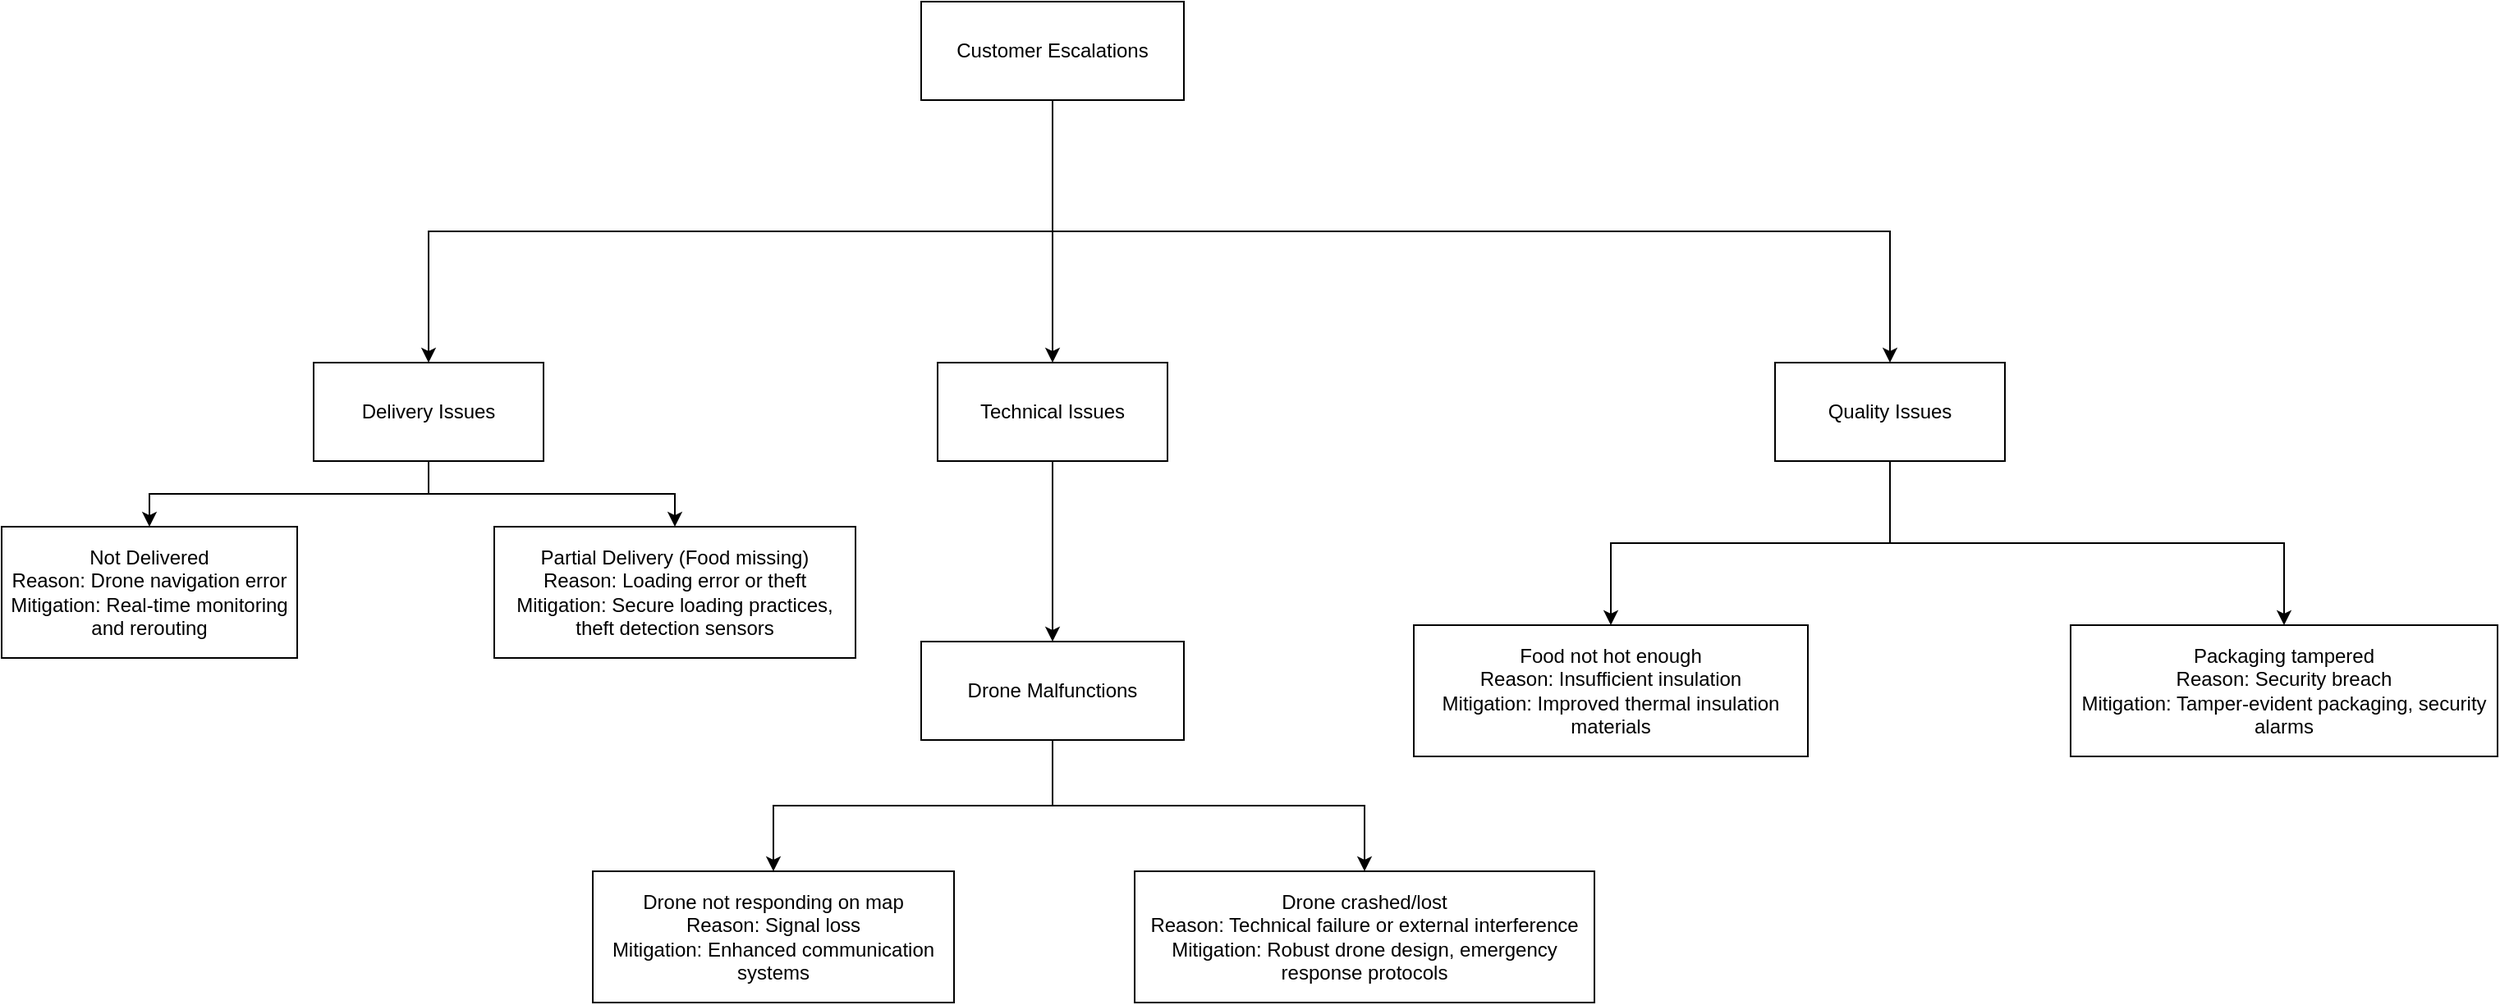 <mxfile version="24.6.2" type="github">
  <diagram name="Page-1" id="BI5JWG1uMbHf61hnUdrM">
    <mxGraphModel dx="1434" dy="705" grid="1" gridSize="10" guides="1" tooltips="1" connect="1" arrows="1" fold="1" page="1" pageScale="1" pageWidth="850" pageHeight="1100" math="0" shadow="0">
      <root>
        <mxCell id="0" />
        <mxCell id="1" parent="0" />
        <mxCell id="jteI3i1hh8Ab2ZWnCAN9-18" style="edgeStyle=orthogonalEdgeStyle;rounded=0;orthogonalLoop=1;jettySize=auto;html=1;exitX=0.5;exitY=1;exitDx=0;exitDy=0;" edge="1" parent="1" source="jteI3i1hh8Ab2ZWnCAN9-2" target="jteI3i1hh8Ab2ZWnCAN9-3">
          <mxGeometry relative="1" as="geometry" />
        </mxCell>
        <mxCell id="jteI3i1hh8Ab2ZWnCAN9-19" style="edgeStyle=orthogonalEdgeStyle;rounded=0;orthogonalLoop=1;jettySize=auto;html=1;exitX=0.5;exitY=1;exitDx=0;exitDy=0;" edge="1" parent="1" source="jteI3i1hh8Ab2ZWnCAN9-2" target="jteI3i1hh8Ab2ZWnCAN9-6">
          <mxGeometry relative="1" as="geometry" />
        </mxCell>
        <mxCell id="jteI3i1hh8Ab2ZWnCAN9-22" style="edgeStyle=orthogonalEdgeStyle;rounded=0;orthogonalLoop=1;jettySize=auto;html=1;exitX=0.5;exitY=1;exitDx=0;exitDy=0;" edge="1" parent="1" source="jteI3i1hh8Ab2ZWnCAN9-2" target="jteI3i1hh8Ab2ZWnCAN9-10">
          <mxGeometry relative="1" as="geometry" />
        </mxCell>
        <mxCell id="jteI3i1hh8Ab2ZWnCAN9-2" value="Customer Escalations" style="rounded=0;whiteSpace=wrap;html=1;align=center;" vertex="1" parent="1">
          <mxGeometry x="580" y="170" width="160" height="60" as="geometry" />
        </mxCell>
        <mxCell id="jteI3i1hh8Ab2ZWnCAN9-8" value="Drone not responding on map&#xa;Reason: Signal loss&#xa;Mitigation: Enhanced communication systems" style="rounded=0;whiteSpace=wrap;html=1;" vertex="1" parent="1">
          <mxGeometry x="380" y="700" width="220" height="80" as="geometry" />
        </mxCell>
        <mxCell id="jteI3i1hh8Ab2ZWnCAN9-20" style="edgeStyle=orthogonalEdgeStyle;rounded=0;orthogonalLoop=1;jettySize=auto;html=1;entryX=0.5;entryY=0;entryDx=0;entryDy=0;" edge="1" parent="1" source="jteI3i1hh8Ab2ZWnCAN9-10" target="jteI3i1hh8Ab2ZWnCAN9-11">
          <mxGeometry relative="1" as="geometry" />
        </mxCell>
        <mxCell id="jteI3i1hh8Ab2ZWnCAN9-21" style="edgeStyle=orthogonalEdgeStyle;rounded=0;orthogonalLoop=1;jettySize=auto;html=1;exitX=0.5;exitY=1;exitDx=0;exitDy=0;entryX=0.5;entryY=0;entryDx=0;entryDy=0;" edge="1" parent="1" source="jteI3i1hh8Ab2ZWnCAN9-10" target="jteI3i1hh8Ab2ZWnCAN9-12">
          <mxGeometry relative="1" as="geometry" />
        </mxCell>
        <mxCell id="jteI3i1hh8Ab2ZWnCAN9-10" value="Quality Issues" style="rounded=0;whiteSpace=wrap;html=1;" vertex="1" parent="1">
          <mxGeometry x="1100" y="390" width="140" height="60" as="geometry" />
        </mxCell>
        <mxCell id="jteI3i1hh8Ab2ZWnCAN9-15" style="edgeStyle=orthogonalEdgeStyle;rounded=0;orthogonalLoop=1;jettySize=auto;html=1;exitX=0.5;exitY=1;exitDx=0;exitDy=0;entryX=0.5;entryY=0;entryDx=0;entryDy=0;" edge="1" parent="1" source="jteI3i1hh8Ab2ZWnCAN9-6" target="jteI3i1hh8Ab2ZWnCAN9-7">
          <mxGeometry relative="1" as="geometry" />
        </mxCell>
        <mxCell id="jteI3i1hh8Ab2ZWnCAN9-6" value="Technical Issues" style="rounded=0;whiteSpace=wrap;html=1;" vertex="1" parent="1">
          <mxGeometry x="590" y="390" width="140" height="60" as="geometry" />
        </mxCell>
        <mxCell id="jteI3i1hh8Ab2ZWnCAN9-13" style="edgeStyle=orthogonalEdgeStyle;rounded=0;orthogonalLoop=1;jettySize=auto;html=1;exitX=0.5;exitY=1;exitDx=0;exitDy=0;entryX=0.5;entryY=0;entryDx=0;entryDy=0;" edge="1" parent="1" source="jteI3i1hh8Ab2ZWnCAN9-3" target="jteI3i1hh8Ab2ZWnCAN9-4">
          <mxGeometry relative="1" as="geometry" />
        </mxCell>
        <mxCell id="jteI3i1hh8Ab2ZWnCAN9-14" style="edgeStyle=orthogonalEdgeStyle;rounded=0;orthogonalLoop=1;jettySize=auto;html=1;exitX=0.5;exitY=1;exitDx=0;exitDy=0;entryX=0.5;entryY=0;entryDx=0;entryDy=0;" edge="1" parent="1" source="jteI3i1hh8Ab2ZWnCAN9-3" target="jteI3i1hh8Ab2ZWnCAN9-5">
          <mxGeometry relative="1" as="geometry" />
        </mxCell>
        <mxCell id="jteI3i1hh8Ab2ZWnCAN9-3" value="Delivery Issues" style="rounded=0;whiteSpace=wrap;html=1;" vertex="1" parent="1">
          <mxGeometry x="210" y="390" width="140" height="60" as="geometry" />
        </mxCell>
        <mxCell id="jteI3i1hh8Ab2ZWnCAN9-4" value="Not Delivered&#xa;Reason: Drone navigation error&#xa;Mitigation: Real-time monitoring and rerouting" style="rounded=0;whiteSpace=wrap;html=1;" vertex="1" parent="1">
          <mxGeometry x="20" y="490" width="180" height="80" as="geometry" />
        </mxCell>
        <mxCell id="jteI3i1hh8Ab2ZWnCAN9-5" value="Partial Delivery (Food missing)&#xa;Reason: Loading error or theft&#xa;Mitigation: Secure loading practices, theft detection sensors" style="rounded=0;whiteSpace=wrap;html=1;" vertex="1" parent="1">
          <mxGeometry x="320" y="490" width="220" height="80" as="geometry" />
        </mxCell>
        <mxCell id="jteI3i1hh8Ab2ZWnCAN9-16" style="edgeStyle=orthogonalEdgeStyle;rounded=0;orthogonalLoop=1;jettySize=auto;html=1;exitX=0.5;exitY=1;exitDx=0;exitDy=0;entryX=0.5;entryY=0;entryDx=0;entryDy=0;" edge="1" parent="1" source="jteI3i1hh8Ab2ZWnCAN9-7" target="jteI3i1hh8Ab2ZWnCAN9-8">
          <mxGeometry relative="1" as="geometry" />
        </mxCell>
        <mxCell id="jteI3i1hh8Ab2ZWnCAN9-17" style="edgeStyle=orthogonalEdgeStyle;rounded=0;orthogonalLoop=1;jettySize=auto;html=1;exitX=0.5;exitY=1;exitDx=0;exitDy=0;" edge="1" parent="1" source="jteI3i1hh8Ab2ZWnCAN9-7" target="jteI3i1hh8Ab2ZWnCAN9-9">
          <mxGeometry relative="1" as="geometry" />
        </mxCell>
        <mxCell id="jteI3i1hh8Ab2ZWnCAN9-7" value="Drone Malfunctions" style="rounded=0;whiteSpace=wrap;html=1;" vertex="1" parent="1">
          <mxGeometry x="580" y="560" width="160" height="60" as="geometry" />
        </mxCell>
        <mxCell id="jteI3i1hh8Ab2ZWnCAN9-9" value="Drone crashed/lost&#xa;Reason: Technical failure or external interference&#xa;Mitigation: Robust drone design, emergency response protocols" style="rounded=0;whiteSpace=wrap;html=1;" vertex="1" parent="1">
          <mxGeometry x="710" y="700" width="280" height="80" as="geometry" />
        </mxCell>
        <mxCell id="jteI3i1hh8Ab2ZWnCAN9-11" value="Food not hot enough&#xa;Reason: Insufficient insulation&#xa;Mitigation: Improved thermal insulation materials" style="rounded=0;whiteSpace=wrap;html=1;" vertex="1" parent="1">
          <mxGeometry x="880" y="550" width="240" height="80" as="geometry" />
        </mxCell>
        <mxCell id="jteI3i1hh8Ab2ZWnCAN9-12" value="Packaging tampered&#xa;Reason: Security breach&#xa;Mitigation: Tamper-evident packaging, security alarms" style="rounded=0;whiteSpace=wrap;html=1;" vertex="1" parent="1">
          <mxGeometry x="1280" y="550" width="260" height="80" as="geometry" />
        </mxCell>
      </root>
    </mxGraphModel>
  </diagram>
</mxfile>
